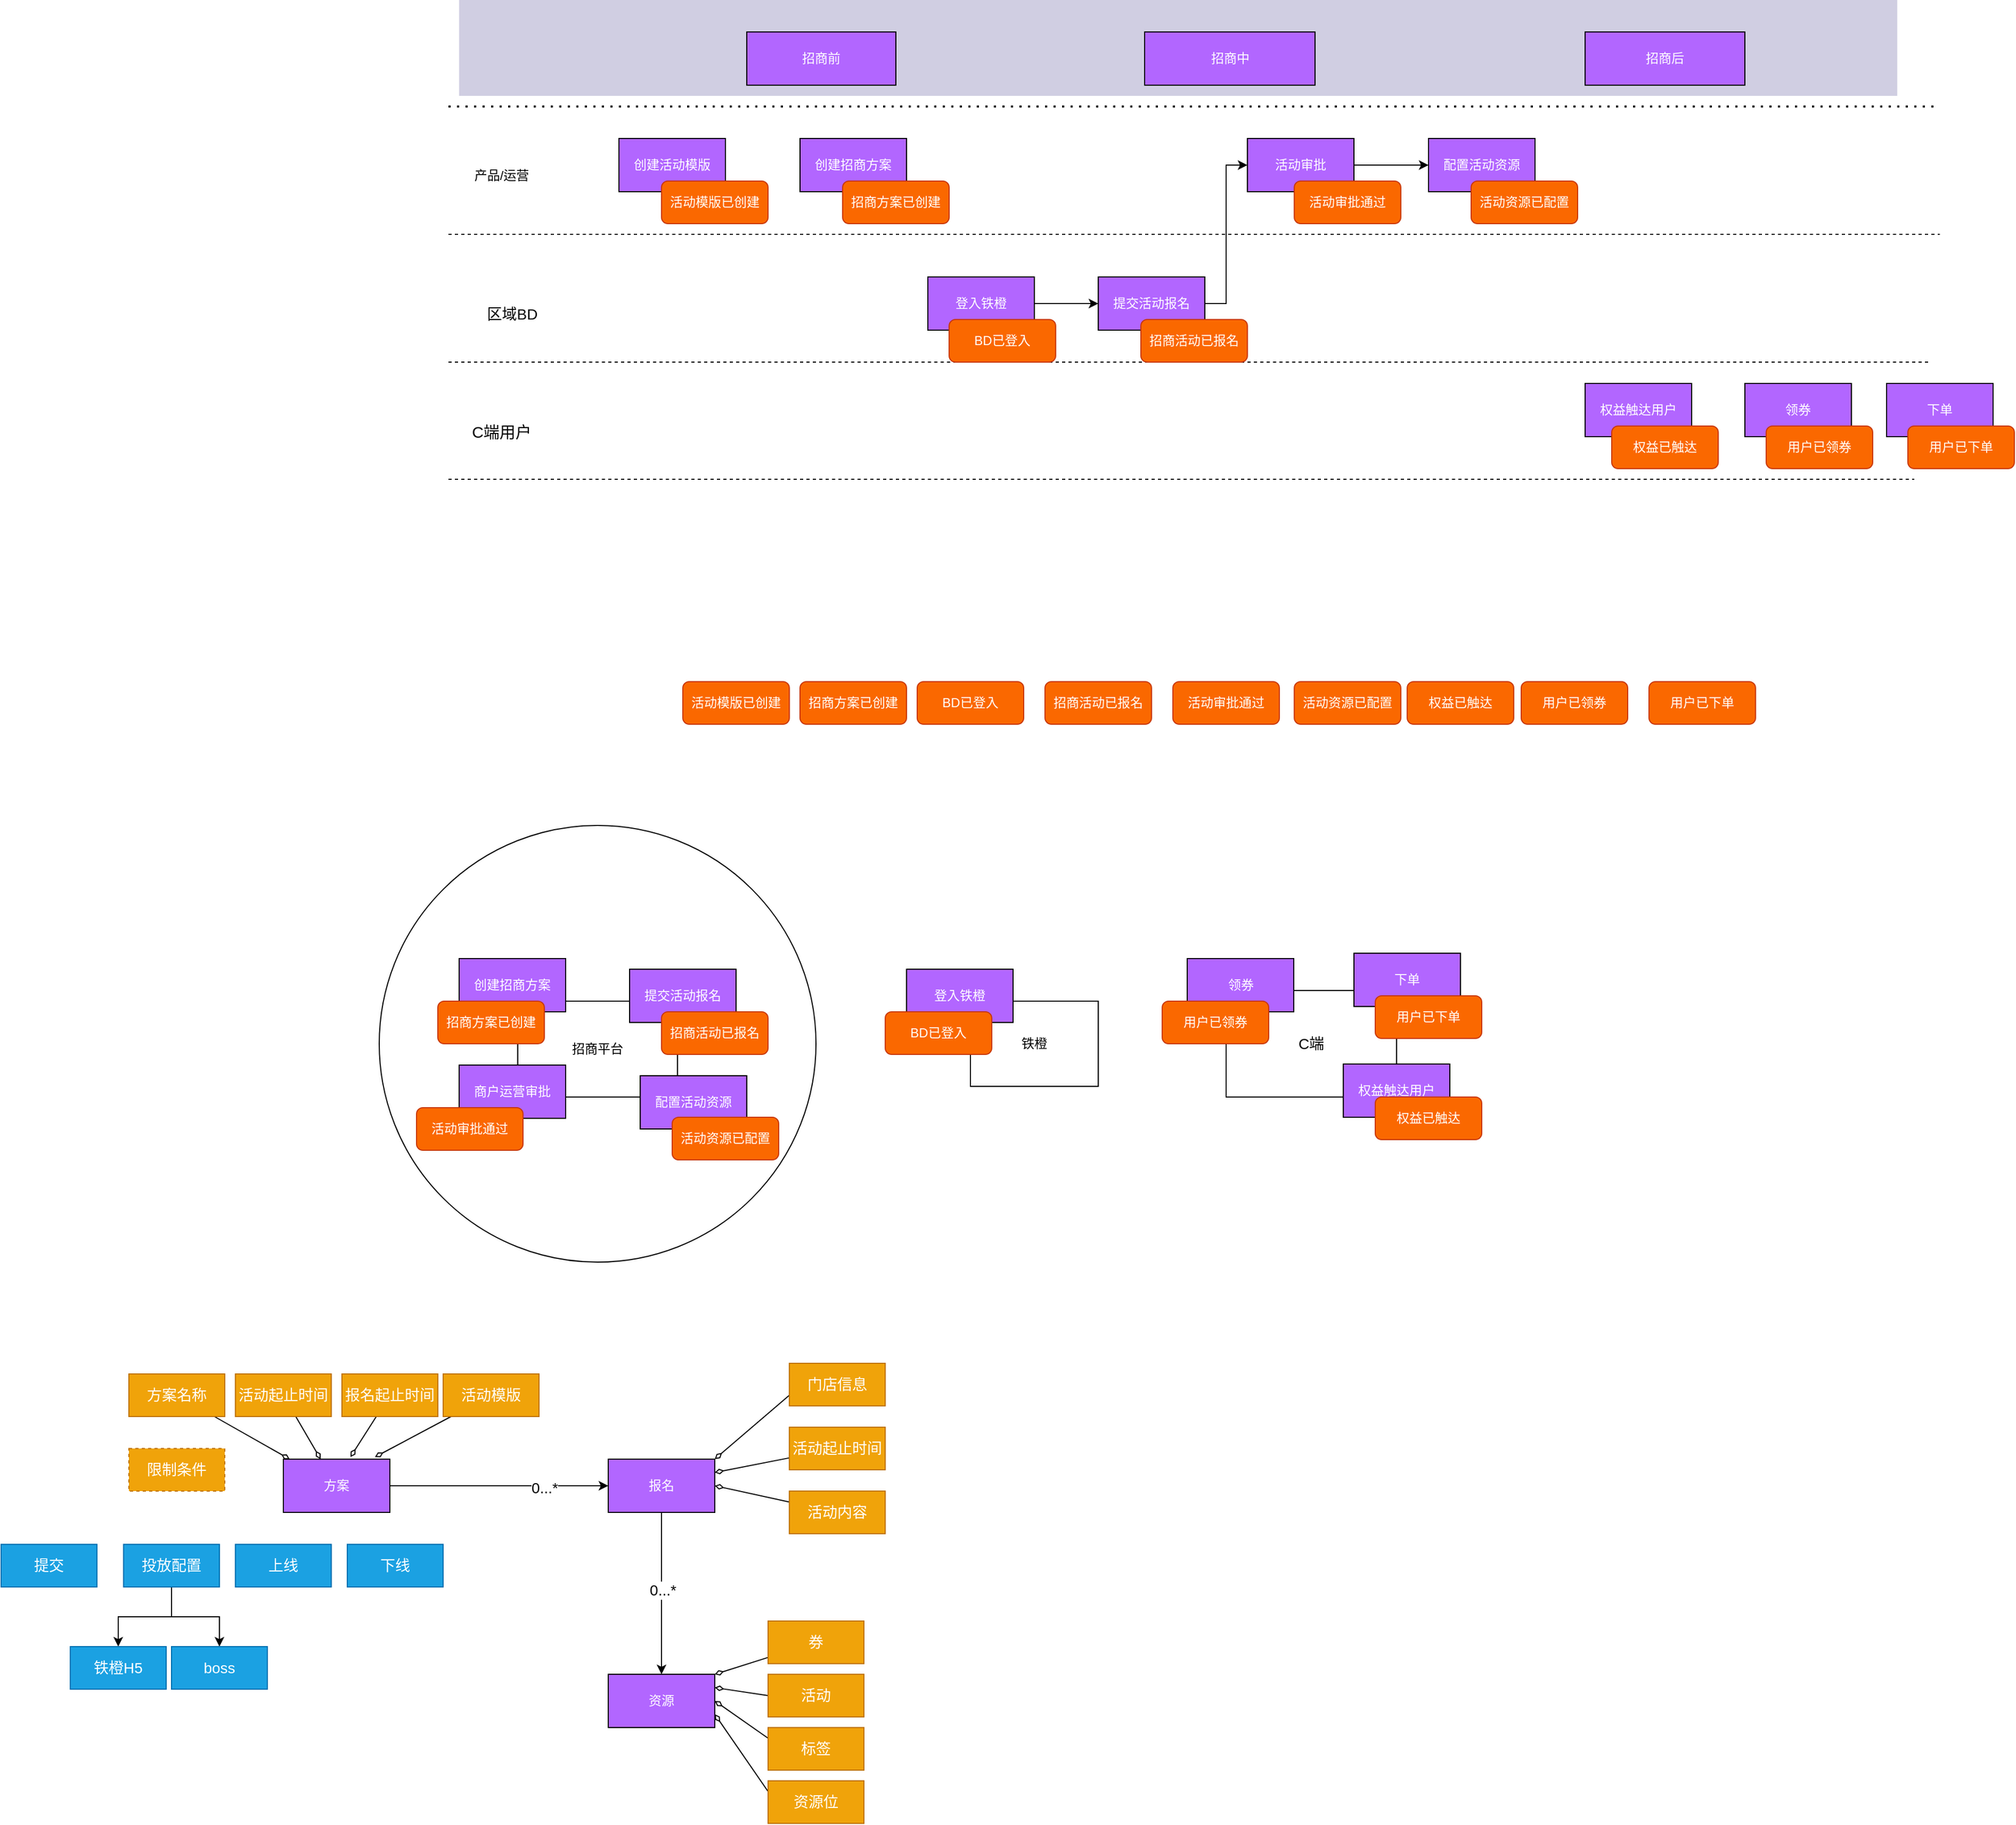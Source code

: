 <mxfile version="16.2.4" type="github">
  <diagram id="dmc_jjyUeDHT-t8ddCzY" name="第 1 页">
    <mxGraphModel dx="2359" dy="830" grid="1" gridSize="10" guides="1" tooltips="1" connect="1" arrows="1" fold="1" page="1" pageScale="1" pageWidth="827" pageHeight="1169" math="0" shadow="0">
      <root>
        <mxCell id="0" />
        <mxCell id="1" parent="0" />
        <mxCell id="A0VqJZo3lDfQpK3hPcdt-77" value="" style="rounded=0;whiteSpace=wrap;html=1;fontSize=14;fillColor=#d0cee2;strokeColor=none;" vertex="1" parent="1">
          <mxGeometry x="-230" y="260" width="1350" height="90" as="geometry" />
        </mxCell>
        <mxCell id="A0VqJZo3lDfQpK3hPcdt-68" value="" style="ellipse;whiteSpace=wrap;html=1;aspect=fixed;fontSize=14;fontColor=#000000;fillColor=#FFFFFF;" vertex="1" parent="1">
          <mxGeometry x="-305" y="1035" width="410" height="410" as="geometry" />
        </mxCell>
        <mxCell id="A0VqJZo3lDfQpK3hPcdt-1" value="&lt;font color=&quot;#ffffff&quot;&gt;创建招商方案&lt;/font&gt;" style="rounded=0;whiteSpace=wrap;html=1;fillColor=#B266FF;" vertex="1" parent="1">
          <mxGeometry x="90" y="390" width="100" height="50" as="geometry" />
        </mxCell>
        <mxCell id="A0VqJZo3lDfQpK3hPcdt-3" value="" style="endArrow=none;dashed=1;html=1;dashPattern=1 3;strokeWidth=2;rounded=0;fontColor=#FFFFFF;" edge="1" parent="1">
          <mxGeometry width="50" height="50" relative="1" as="geometry">
            <mxPoint x="-240" y="360" as="sourcePoint" />
            <mxPoint x="1160" y="360" as="targetPoint" />
          </mxGeometry>
        </mxCell>
        <mxCell id="A0VqJZo3lDfQpK3hPcdt-10" value="" style="edgeStyle=orthogonalEdgeStyle;rounded=0;orthogonalLoop=1;jettySize=auto;html=1;fontColor=#FFFFFF;" edge="1" parent="1" source="A0VqJZo3lDfQpK3hPcdt-5" target="A0VqJZo3lDfQpK3hPcdt-9">
          <mxGeometry relative="1" as="geometry" />
        </mxCell>
        <mxCell id="A0VqJZo3lDfQpK3hPcdt-5" value="&lt;font color=&quot;#ffffff&quot;&gt;登入铁橙&lt;/font&gt;" style="rounded=0;whiteSpace=wrap;html=1;fillColor=#B266FF;" vertex="1" parent="1">
          <mxGeometry x="210" y="520" width="100" height="50" as="geometry" />
        </mxCell>
        <mxCell id="A0VqJZo3lDfQpK3hPcdt-51" style="edgeStyle=orthogonalEdgeStyle;rounded=0;orthogonalLoop=1;jettySize=auto;html=1;entryX=0;entryY=0.5;entryDx=0;entryDy=0;fontColor=#000000;" edge="1" parent="1" source="A0VqJZo3lDfQpK3hPcdt-9" target="A0VqJZo3lDfQpK3hPcdt-13">
          <mxGeometry relative="1" as="geometry" />
        </mxCell>
        <mxCell id="A0VqJZo3lDfQpK3hPcdt-9" value="&lt;font color=&quot;#ffffff&quot;&gt;提交活动报名&lt;/font&gt;" style="rounded=0;whiteSpace=wrap;html=1;fillColor=#B266FF;" vertex="1" parent="1">
          <mxGeometry x="370" y="520" width="100" height="50" as="geometry" />
        </mxCell>
        <mxCell id="A0VqJZo3lDfQpK3hPcdt-11" value="" style="endArrow=none;dashed=1;html=1;rounded=0;fontColor=#FFFFFF;" edge="1" parent="1">
          <mxGeometry width="50" height="50" relative="1" as="geometry">
            <mxPoint x="-240" y="480" as="sourcePoint" />
            <mxPoint x="1160" y="480" as="targetPoint" />
          </mxGeometry>
        </mxCell>
        <mxCell id="A0VqJZo3lDfQpK3hPcdt-12" value="" style="endArrow=none;dashed=1;html=1;rounded=0;fontColor=#FFFFFF;" edge="1" parent="1">
          <mxGeometry width="50" height="50" relative="1" as="geometry">
            <mxPoint x="-240" y="600" as="sourcePoint" />
            <mxPoint x="1150" y="600" as="targetPoint" />
          </mxGeometry>
        </mxCell>
        <mxCell id="A0VqJZo3lDfQpK3hPcdt-52" style="edgeStyle=orthogonalEdgeStyle;rounded=0;orthogonalLoop=1;jettySize=auto;html=1;fontColor=#000000;" edge="1" parent="1" source="A0VqJZo3lDfQpK3hPcdt-13" target="A0VqJZo3lDfQpK3hPcdt-49">
          <mxGeometry relative="1" as="geometry" />
        </mxCell>
        <mxCell id="A0VqJZo3lDfQpK3hPcdt-13" value="&lt;font color=&quot;#ffffff&quot;&gt;活动审批&lt;/font&gt;" style="rounded=0;whiteSpace=wrap;html=1;fillColor=#B266FF;" vertex="1" parent="1">
          <mxGeometry x="510" y="390" width="100" height="50" as="geometry" />
        </mxCell>
        <mxCell id="A0VqJZo3lDfQpK3hPcdt-16" value="&lt;font style=&quot;font-size: 14px&quot;&gt;区域BD&lt;/font&gt;" style="text;html=1;strokeColor=none;fillColor=none;align=center;verticalAlign=middle;whiteSpace=wrap;rounded=0;fontColor=#000000;" vertex="1" parent="1">
          <mxGeometry x="-210" y="540" width="60" height="30" as="geometry" />
        </mxCell>
        <mxCell id="A0VqJZo3lDfQpK3hPcdt-17" value="产品/运营" style="text;html=1;strokeColor=none;fillColor=none;align=center;verticalAlign=middle;whiteSpace=wrap;rounded=0;fontColor=#000000;" vertex="1" parent="1">
          <mxGeometry x="-220" y="410" width="60" height="30" as="geometry" />
        </mxCell>
        <mxCell id="A0VqJZo3lDfQpK3hPcdt-18" value="" style="endArrow=none;dashed=1;html=1;rounded=0;fontColor=#FFFFFF;" edge="1" parent="1">
          <mxGeometry width="50" height="50" relative="1" as="geometry">
            <mxPoint x="-240" y="710" as="sourcePoint" />
            <mxPoint x="1136" y="710" as="targetPoint" />
          </mxGeometry>
        </mxCell>
        <mxCell id="A0VqJZo3lDfQpK3hPcdt-20" value="&lt;font color=&quot;#ffffff&quot;&gt;领券&lt;/font&gt;" style="rounded=0;whiteSpace=wrap;html=1;fillColor=#B266FF;" vertex="1" parent="1">
          <mxGeometry x="977" y="620" width="100" height="50" as="geometry" />
        </mxCell>
        <mxCell id="A0VqJZo3lDfQpK3hPcdt-22" value="&lt;font color=&quot;#000000&quot; style=&quot;font-size: 15px&quot;&gt;C端用户&lt;/font&gt;" style="text;html=1;strokeColor=none;fillColor=none;align=center;verticalAlign=middle;whiteSpace=wrap;rounded=0;fontColor=#FFFFFF;" vertex="1" parent="1">
          <mxGeometry x="-220" y="650" width="60" height="30" as="geometry" />
        </mxCell>
        <mxCell id="A0VqJZo3lDfQpK3hPcdt-23" value="&lt;font color=&quot;#ffffff&quot;&gt;下单&lt;/font&gt;" style="rounded=0;whiteSpace=wrap;html=1;fillColor=#B266FF;" vertex="1" parent="1">
          <mxGeometry x="1110" y="620" width="100" height="50" as="geometry" />
        </mxCell>
        <mxCell id="A0VqJZo3lDfQpK3hPcdt-25" value="&lt;font color=&quot;#ffffff&quot;&gt;招商方案已创建&lt;/font&gt;" style="rounded=1;whiteSpace=wrap;html=1;fillColor=#fa6800;strokeColor=#C73500;fontColor=#000000;" vertex="1" parent="1">
          <mxGeometry x="130" y="430" width="100" height="40" as="geometry" />
        </mxCell>
        <mxCell id="A0VqJZo3lDfQpK3hPcdt-26" value="&lt;font color=&quot;#ffffff&quot;&gt;BD已登入&lt;/font&gt;" style="rounded=1;whiteSpace=wrap;html=1;fillColor=#fa6800;strokeColor=#C73500;fontColor=#000000;" vertex="1" parent="1">
          <mxGeometry x="230" y="560" width="100" height="40" as="geometry" />
        </mxCell>
        <mxCell id="A0VqJZo3lDfQpK3hPcdt-27" value="&lt;font color=&quot;#ffffff&quot;&gt;招商活动已报名&lt;/font&gt;" style="rounded=1;whiteSpace=wrap;html=1;fillColor=#fa6800;strokeColor=#C73500;fontColor=#000000;" vertex="1" parent="1">
          <mxGeometry x="410" y="560" width="100" height="40" as="geometry" />
        </mxCell>
        <mxCell id="A0VqJZo3lDfQpK3hPcdt-28" value="&lt;font color=&quot;#ffffff&quot;&gt;活动审批通过&lt;/font&gt;" style="rounded=1;whiteSpace=wrap;html=1;fillColor=#fa6800;strokeColor=#C73500;fontColor=#000000;" vertex="1" parent="1">
          <mxGeometry x="554" y="430" width="100" height="40" as="geometry" />
        </mxCell>
        <mxCell id="A0VqJZo3lDfQpK3hPcdt-29" value="&lt;font color=&quot;#ffffff&quot;&gt;用户已领券&lt;/font&gt;" style="rounded=1;whiteSpace=wrap;html=1;fillColor=#fa6800;strokeColor=#C73500;fontColor=#000000;" vertex="1" parent="1">
          <mxGeometry x="997" y="660" width="100" height="40" as="geometry" />
        </mxCell>
        <mxCell id="A0VqJZo3lDfQpK3hPcdt-30" value="&lt;font color=&quot;#ffffff&quot;&gt;用户已下单&lt;/font&gt;" style="rounded=1;whiteSpace=wrap;html=1;fillColor=#fa6800;strokeColor=#C73500;fontColor=#000000;" vertex="1" parent="1">
          <mxGeometry x="1130" y="660" width="100" height="40" as="geometry" />
        </mxCell>
        <mxCell id="A0VqJZo3lDfQpK3hPcdt-32" value="&lt;font color=&quot;#ffffff&quot;&gt;招商前&lt;/font&gt;" style="rounded=0;whiteSpace=wrap;html=1;fillColor=#B266FF;" vertex="1" parent="1">
          <mxGeometry x="40" y="290" width="140" height="50" as="geometry" />
        </mxCell>
        <mxCell id="A0VqJZo3lDfQpK3hPcdt-33" value="&lt;font color=&quot;#ffffff&quot;&gt;招商中&lt;/font&gt;" style="rounded=0;whiteSpace=wrap;html=1;fillColor=#B266FF;" vertex="1" parent="1">
          <mxGeometry x="413.5" y="290" width="160" height="50" as="geometry" />
        </mxCell>
        <mxCell id="A0VqJZo3lDfQpK3hPcdt-34" value="&lt;font color=&quot;#ffffff&quot;&gt;招商后&lt;/font&gt;" style="rounded=0;whiteSpace=wrap;html=1;fillColor=#B266FF;" vertex="1" parent="1">
          <mxGeometry x="827" y="290" width="150" height="50" as="geometry" />
        </mxCell>
        <mxCell id="A0VqJZo3lDfQpK3hPcdt-36" value="&lt;font color=&quot;#ffffff&quot;&gt;招商方案已创建&lt;/font&gt;" style="rounded=1;whiteSpace=wrap;html=1;fillColor=#fa6800;strokeColor=#C73500;fontColor=#000000;" vertex="1" parent="1">
          <mxGeometry x="90" y="900" width="100" height="40" as="geometry" />
        </mxCell>
        <mxCell id="A0VqJZo3lDfQpK3hPcdt-37" value="&lt;font color=&quot;#ffffff&quot;&gt;BD已登入&lt;/font&gt;" style="rounded=1;whiteSpace=wrap;html=1;fillColor=#fa6800;strokeColor=#C73500;fontColor=#000000;" vertex="1" parent="1">
          <mxGeometry x="200" y="900" width="100" height="40" as="geometry" />
        </mxCell>
        <mxCell id="A0VqJZo3lDfQpK3hPcdt-38" value="&lt;font color=&quot;#ffffff&quot;&gt;招商活动已报名&lt;/font&gt;" style="rounded=1;whiteSpace=wrap;html=1;fillColor=#fa6800;strokeColor=#C73500;fontColor=#000000;" vertex="1" parent="1">
          <mxGeometry x="320" y="900" width="100" height="40" as="geometry" />
        </mxCell>
        <mxCell id="A0VqJZo3lDfQpK3hPcdt-39" value="&lt;font color=&quot;#ffffff&quot;&gt;活动审批通过&lt;/font&gt;" style="rounded=1;whiteSpace=wrap;html=1;fillColor=#fa6800;strokeColor=#C73500;fontColor=#000000;" vertex="1" parent="1">
          <mxGeometry x="440" y="900" width="100" height="40" as="geometry" />
        </mxCell>
        <mxCell id="A0VqJZo3lDfQpK3hPcdt-40" value="&lt;font color=&quot;#ffffff&quot;&gt;用户已领券&lt;/font&gt;" style="rounded=1;whiteSpace=wrap;html=1;fillColor=#fa6800;strokeColor=#C73500;fontColor=#000000;" vertex="1" parent="1">
          <mxGeometry x="767" y="900" width="100" height="40" as="geometry" />
        </mxCell>
        <mxCell id="A0VqJZo3lDfQpK3hPcdt-41" value="&lt;font color=&quot;#ffffff&quot;&gt;用户已下单&lt;/font&gt;" style="rounded=1;whiteSpace=wrap;html=1;fillColor=#fa6800;strokeColor=#C73500;fontColor=#000000;" vertex="1" parent="1">
          <mxGeometry x="887" y="900" width="100" height="40" as="geometry" />
        </mxCell>
        <mxCell id="A0VqJZo3lDfQpK3hPcdt-42" value="&lt;font color=&quot;#000000&quot;&gt;招商平台&lt;/font&gt;" style="rounded=0;whiteSpace=wrap;html=1;fontColor=#FFFFFF;fillColor=#FFFFFF;" vertex="1" parent="1">
          <mxGeometry x="-175" y="1200" width="150" height="90" as="geometry" />
        </mxCell>
        <mxCell id="A0VqJZo3lDfQpK3hPcdt-43" value="&lt;font color=&quot;#ffffff&quot;&gt;创建招商方案&lt;/font&gt;" style="rounded=0;whiteSpace=wrap;html=1;fillColor=#B266FF;" vertex="1" parent="1">
          <mxGeometry x="-230" y="1160" width="100" height="50" as="geometry" />
        </mxCell>
        <mxCell id="A0VqJZo3lDfQpK3hPcdt-44" value="&lt;font color=&quot;#ffffff&quot;&gt;招商方案已创建&lt;/font&gt;" style="rounded=1;whiteSpace=wrap;html=1;fillColor=#fa6800;strokeColor=#C73500;fontColor=#000000;" vertex="1" parent="1">
          <mxGeometry x="-250" y="1200" width="100" height="40" as="geometry" />
        </mxCell>
        <mxCell id="A0VqJZo3lDfQpK3hPcdt-45" value="&lt;font color=&quot;#ffffff&quot;&gt;提交活动报名&lt;/font&gt;" style="rounded=0;whiteSpace=wrap;html=1;fillColor=#B266FF;" vertex="1" parent="1">
          <mxGeometry x="-70" y="1170" width="100" height="50" as="geometry" />
        </mxCell>
        <mxCell id="A0VqJZo3lDfQpK3hPcdt-46" value="&lt;font color=&quot;#ffffff&quot;&gt;招商活动已报名&lt;/font&gt;" style="rounded=1;whiteSpace=wrap;html=1;fillColor=#fa6800;strokeColor=#C73500;fontColor=#000000;" vertex="1" parent="1">
          <mxGeometry x="-40" y="1210" width="100" height="40" as="geometry" />
        </mxCell>
        <mxCell id="A0VqJZo3lDfQpK3hPcdt-47" value="&lt;font color=&quot;#ffffff&quot;&gt;商户运营审批&lt;/font&gt;" style="rounded=0;whiteSpace=wrap;html=1;fillColor=#B266FF;" vertex="1" parent="1">
          <mxGeometry x="-230" y="1260" width="100" height="50" as="geometry" />
        </mxCell>
        <mxCell id="A0VqJZo3lDfQpK3hPcdt-48" value="&lt;font color=&quot;#ffffff&quot;&gt;活动审批通过&lt;/font&gt;" style="rounded=1;whiteSpace=wrap;html=1;fillColor=#fa6800;strokeColor=#C73500;fontColor=#000000;" vertex="1" parent="1">
          <mxGeometry x="-270" y="1300" width="100" height="40" as="geometry" />
        </mxCell>
        <mxCell id="A0VqJZo3lDfQpK3hPcdt-49" value="&lt;font color=&quot;#ffffff&quot;&gt;配置活动资源&lt;/font&gt;" style="rounded=0;whiteSpace=wrap;html=1;fillColor=#B266FF;" vertex="1" parent="1">
          <mxGeometry x="680" y="390" width="100" height="50" as="geometry" />
        </mxCell>
        <mxCell id="A0VqJZo3lDfQpK3hPcdt-50" value="&lt;font color=&quot;#ffffff&quot;&gt;活动资源已配置&lt;/font&gt;" style="rounded=1;whiteSpace=wrap;html=1;fillColor=#fa6800;strokeColor=#C73500;fontColor=#000000;" vertex="1" parent="1">
          <mxGeometry x="720" y="430" width="100" height="40" as="geometry" />
        </mxCell>
        <mxCell id="A0VqJZo3lDfQpK3hPcdt-54" value="&lt;font color=&quot;#ffffff&quot;&gt;活动资源已配置&lt;/font&gt;" style="rounded=1;whiteSpace=wrap;html=1;fillColor=#fa6800;strokeColor=#C73500;fontColor=#000000;" vertex="1" parent="1">
          <mxGeometry x="554" y="900" width="100" height="40" as="geometry" />
        </mxCell>
        <mxCell id="A0VqJZo3lDfQpK3hPcdt-55" value="&lt;font color=&quot;#ffffff&quot;&gt;配置活动资源&lt;/font&gt;" style="rounded=0;whiteSpace=wrap;html=1;fillColor=#B266FF;" vertex="1" parent="1">
          <mxGeometry x="-60" y="1270" width="100" height="50" as="geometry" />
        </mxCell>
        <mxCell id="A0VqJZo3lDfQpK3hPcdt-56" value="&lt;font color=&quot;#ffffff&quot;&gt;活动资源已配置&lt;/font&gt;" style="rounded=1;whiteSpace=wrap;html=1;fillColor=#fa6800;strokeColor=#C73500;fontColor=#000000;" vertex="1" parent="1">
          <mxGeometry x="-30" y="1309" width="100" height="40" as="geometry" />
        </mxCell>
        <mxCell id="A0VqJZo3lDfQpK3hPcdt-57" value="铁橙" style="rounded=0;whiteSpace=wrap;html=1;fontColor=#000000;fillColor=#FFFFFF;" vertex="1" parent="1">
          <mxGeometry x="250" y="1200" width="120" height="80" as="geometry" />
        </mxCell>
        <mxCell id="A0VqJZo3lDfQpK3hPcdt-58" value="&lt;font color=&quot;#ffffff&quot;&gt;登入铁橙&lt;/font&gt;" style="rounded=0;whiteSpace=wrap;html=1;fillColor=#B266FF;" vertex="1" parent="1">
          <mxGeometry x="190" y="1170" width="100" height="50" as="geometry" />
        </mxCell>
        <mxCell id="A0VqJZo3lDfQpK3hPcdt-59" value="&lt;font color=&quot;#ffffff&quot;&gt;BD已登入&lt;/font&gt;" style="rounded=1;whiteSpace=wrap;html=1;fillColor=#fa6800;strokeColor=#C73500;fontColor=#000000;" vertex="1" parent="1">
          <mxGeometry x="170" y="1210" width="100" height="40" as="geometry" />
        </mxCell>
        <mxCell id="A0VqJZo3lDfQpK3hPcdt-60" value="C端" style="rounded=0;whiteSpace=wrap;html=1;fontSize=14;fontColor=#000000;fillColor=#FFFFFF;" vertex="1" parent="1">
          <mxGeometry x="490" y="1190" width="160" height="100" as="geometry" />
        </mxCell>
        <mxCell id="A0VqJZo3lDfQpK3hPcdt-61" value="&lt;font color=&quot;#ffffff&quot;&gt;领券&lt;/font&gt;" style="rounded=0;whiteSpace=wrap;html=1;fillColor=#B266FF;" vertex="1" parent="1">
          <mxGeometry x="453.5" y="1160" width="100" height="50" as="geometry" />
        </mxCell>
        <mxCell id="A0VqJZo3lDfQpK3hPcdt-62" value="&lt;font color=&quot;#ffffff&quot;&gt;用户已领券&lt;/font&gt;" style="rounded=1;whiteSpace=wrap;html=1;fillColor=#fa6800;strokeColor=#C73500;fontColor=#000000;" vertex="1" parent="1">
          <mxGeometry x="430" y="1200" width="100" height="40" as="geometry" />
        </mxCell>
        <mxCell id="A0VqJZo3lDfQpK3hPcdt-66" value="&lt;font color=&quot;#ffffff&quot;&gt;下单&lt;/font&gt;" style="rounded=0;whiteSpace=wrap;html=1;fillColor=#B266FF;" vertex="1" parent="1">
          <mxGeometry x="610" y="1155" width="100" height="50" as="geometry" />
        </mxCell>
        <mxCell id="A0VqJZo3lDfQpK3hPcdt-67" value="&lt;font color=&quot;#ffffff&quot;&gt;用户已下单&lt;/font&gt;" style="rounded=1;whiteSpace=wrap;html=1;fillColor=#fa6800;strokeColor=#C73500;fontColor=#000000;" vertex="1" parent="1">
          <mxGeometry x="630" y="1195" width="100" height="40" as="geometry" />
        </mxCell>
        <mxCell id="A0VqJZo3lDfQpK3hPcdt-72" value="&lt;font color=&quot;#ffffff&quot;&gt;创建活动模版&lt;/font&gt;" style="rounded=0;whiteSpace=wrap;html=1;fillColor=#B266FF;" vertex="1" parent="1">
          <mxGeometry x="-80" y="390" width="100" height="50" as="geometry" />
        </mxCell>
        <mxCell id="A0VqJZo3lDfQpK3hPcdt-73" value="&lt;font color=&quot;#ffffff&quot;&gt;活动模版已创建&lt;/font&gt;" style="rounded=1;whiteSpace=wrap;html=1;fillColor=#fa6800;strokeColor=#C73500;fontColor=#000000;" vertex="1" parent="1">
          <mxGeometry x="-40" y="430" width="100" height="40" as="geometry" />
        </mxCell>
        <mxCell id="A0VqJZo3lDfQpK3hPcdt-74" value="&lt;font color=&quot;#ffffff&quot;&gt;活动模版已创建&lt;/font&gt;" style="rounded=1;whiteSpace=wrap;html=1;fillColor=#fa6800;strokeColor=#C73500;fontColor=#000000;" vertex="1" parent="1">
          <mxGeometry x="-20" y="900" width="100" height="40" as="geometry" />
        </mxCell>
        <mxCell id="A0VqJZo3lDfQpK3hPcdt-114" style="edgeStyle=none;rounded=0;orthogonalLoop=1;jettySize=auto;html=1;fontSize=14;fontColor=#FFFFFF;endArrow=classic;endFill=1;" edge="1" parent="1" source="A0VqJZo3lDfQpK3hPcdt-79" target="A0VqJZo3lDfQpK3hPcdt-94">
          <mxGeometry relative="1" as="geometry" />
        </mxCell>
        <mxCell id="A0VqJZo3lDfQpK3hPcdt-116" value="&lt;font color=&quot;#000000&quot;&gt;0...*&lt;/font&gt;" style="edgeLabel;html=1;align=center;verticalAlign=middle;resizable=0;points=[];fontSize=14;fontColor=#FFFFFF;" vertex="1" connectable="0" parent="A0VqJZo3lDfQpK3hPcdt-114">
          <mxGeometry x="0.415" y="-2" relative="1" as="geometry">
            <mxPoint as="offset" />
          </mxGeometry>
        </mxCell>
        <mxCell id="A0VqJZo3lDfQpK3hPcdt-79" value="&lt;font color=&quot;#ffffff&quot;&gt;方案&lt;/font&gt;" style="rounded=0;whiteSpace=wrap;html=1;fillColor=#B266FF;" vertex="1" parent="1">
          <mxGeometry x="-395" y="1630" width="100" height="50" as="geometry" />
        </mxCell>
        <mxCell id="A0VqJZo3lDfQpK3hPcdt-102" style="rounded=0;orthogonalLoop=1;jettySize=auto;html=1;fontSize=14;fontColor=#FFFFFF;endArrow=diamondThin;endFill=0;" edge="1" parent="1" source="A0VqJZo3lDfQpK3hPcdt-80" target="A0VqJZo3lDfQpK3hPcdt-79">
          <mxGeometry relative="1" as="geometry" />
        </mxCell>
        <mxCell id="A0VqJZo3lDfQpK3hPcdt-80" value="&lt;font color=&quot;#ffffff&quot;&gt;方案名称&lt;/font&gt;" style="rounded=0;whiteSpace=wrap;html=1;fontSize=14;fillColor=#f0a30a;strokeColor=#BD7000;fontColor=#000000;" vertex="1" parent="1">
          <mxGeometry x="-540" y="1550" width="90" height="40" as="geometry" />
        </mxCell>
        <mxCell id="A0VqJZo3lDfQpK3hPcdt-105" style="edgeStyle=none;rounded=0;orthogonalLoop=1;jettySize=auto;html=1;entryX=0.86;entryY=-0.04;entryDx=0;entryDy=0;fontSize=14;fontColor=#FFFFFF;endArrow=diamondThin;endFill=0;entryPerimeter=0;" edge="1" parent="1" source="A0VqJZo3lDfQpK3hPcdt-81" target="A0VqJZo3lDfQpK3hPcdt-79">
          <mxGeometry relative="1" as="geometry" />
        </mxCell>
        <mxCell id="A0VqJZo3lDfQpK3hPcdt-81" value="&lt;font color=&quot;#ffffff&quot;&gt;活动模版&lt;/font&gt;" style="rounded=0;whiteSpace=wrap;html=1;fontSize=14;fillColor=#f0a30a;strokeColor=#BD7000;fontColor=#000000;" vertex="1" parent="1">
          <mxGeometry x="-245" y="1550" width="90" height="40" as="geometry" />
        </mxCell>
        <mxCell id="A0VqJZo3lDfQpK3hPcdt-103" style="edgeStyle=none;rounded=0;orthogonalLoop=1;jettySize=auto;html=1;fontSize=14;fontColor=#FFFFFF;endArrow=diamondThin;endFill=0;entryX=0.35;entryY=0;entryDx=0;entryDy=0;entryPerimeter=0;" edge="1" parent="1" source="A0VqJZo3lDfQpK3hPcdt-82" target="A0VqJZo3lDfQpK3hPcdt-79">
          <mxGeometry relative="1" as="geometry">
            <mxPoint x="-270" y="1630" as="targetPoint" />
          </mxGeometry>
        </mxCell>
        <mxCell id="A0VqJZo3lDfQpK3hPcdt-82" value="&lt;font color=&quot;#ffffff&quot;&gt;活动起止时间&lt;/font&gt;" style="rounded=0;whiteSpace=wrap;html=1;fontSize=14;fillColor=#f0a30a;strokeColor=#BD7000;fontColor=#000000;" vertex="1" parent="1">
          <mxGeometry x="-440" y="1550" width="90" height="40" as="geometry" />
        </mxCell>
        <mxCell id="A0VqJZo3lDfQpK3hPcdt-104" style="edgeStyle=none;rounded=0;orthogonalLoop=1;jettySize=auto;html=1;entryX=0.63;entryY=-0.04;entryDx=0;entryDy=0;fontSize=14;fontColor=#FFFFFF;endArrow=diamondThin;endFill=0;entryPerimeter=0;" edge="1" parent="1" source="A0VqJZo3lDfQpK3hPcdt-83" target="A0VqJZo3lDfQpK3hPcdt-79">
          <mxGeometry relative="1" as="geometry" />
        </mxCell>
        <mxCell id="A0VqJZo3lDfQpK3hPcdt-83" value="&lt;font color=&quot;#ffffff&quot;&gt;报名起止时间&lt;/font&gt;" style="rounded=0;whiteSpace=wrap;html=1;fontSize=14;fillColor=#f0a30a;strokeColor=#BD7000;fontColor=#000000;" vertex="1" parent="1">
          <mxGeometry x="-340" y="1550" width="90" height="40" as="geometry" />
        </mxCell>
        <mxCell id="A0VqJZo3lDfQpK3hPcdt-85" value="提交" style="rounded=0;whiteSpace=wrap;html=1;fontSize=14;fillColor=#1ba1e2;strokeColor=#006EAF;fontColor=#ffffff;" vertex="1" parent="1">
          <mxGeometry x="-660" y="1710" width="90" height="40" as="geometry" />
        </mxCell>
        <mxCell id="A0VqJZo3lDfQpK3hPcdt-90" value="" style="edgeStyle=orthogonalEdgeStyle;rounded=0;orthogonalLoop=1;jettySize=auto;html=1;fontSize=14;fontColor=#FFFFFF;" edge="1" parent="1" source="A0VqJZo3lDfQpK3hPcdt-86" target="A0VqJZo3lDfQpK3hPcdt-89">
          <mxGeometry relative="1" as="geometry" />
        </mxCell>
        <mxCell id="A0VqJZo3lDfQpK3hPcdt-92" value="" style="edgeStyle=orthogonalEdgeStyle;rounded=0;orthogonalLoop=1;jettySize=auto;html=1;fontSize=14;fontColor=#FFFFFF;" edge="1" parent="1" source="A0VqJZo3lDfQpK3hPcdt-86" target="A0VqJZo3lDfQpK3hPcdt-91">
          <mxGeometry relative="1" as="geometry" />
        </mxCell>
        <mxCell id="A0VqJZo3lDfQpK3hPcdt-86" value="投放配置" style="rounded=0;whiteSpace=wrap;html=1;fontSize=14;fillColor=#1ba1e2;strokeColor=#006EAF;fontColor=#ffffff;" vertex="1" parent="1">
          <mxGeometry x="-545" y="1710" width="90" height="40" as="geometry" />
        </mxCell>
        <mxCell id="A0VqJZo3lDfQpK3hPcdt-87" value="上线" style="rounded=0;whiteSpace=wrap;html=1;fontSize=14;fillColor=#1ba1e2;strokeColor=#006EAF;fontColor=#ffffff;" vertex="1" parent="1">
          <mxGeometry x="-440" y="1710" width="90" height="40" as="geometry" />
        </mxCell>
        <mxCell id="A0VqJZo3lDfQpK3hPcdt-88" value="下线" style="rounded=0;whiteSpace=wrap;html=1;fontSize=14;fillColor=#1ba1e2;strokeColor=#006EAF;fontColor=#ffffff;" vertex="1" parent="1">
          <mxGeometry x="-335" y="1710" width="90" height="40" as="geometry" />
        </mxCell>
        <mxCell id="A0VqJZo3lDfQpK3hPcdt-89" value="铁橙H5" style="rounded=0;whiteSpace=wrap;html=1;fontSize=14;fillColor=#1ba1e2;strokeColor=#006EAF;fontColor=#ffffff;" vertex="1" parent="1">
          <mxGeometry x="-595" y="1806" width="90" height="40" as="geometry" />
        </mxCell>
        <mxCell id="A0VqJZo3lDfQpK3hPcdt-91" value="boss" style="rounded=0;whiteSpace=wrap;html=1;fontSize=14;fillColor=#1ba1e2;strokeColor=#006EAF;fontColor=#ffffff;" vertex="1" parent="1">
          <mxGeometry x="-500" y="1806" width="90" height="40" as="geometry" />
        </mxCell>
        <mxCell id="A0VqJZo3lDfQpK3hPcdt-118" style="edgeStyle=none;rounded=0;orthogonalLoop=1;jettySize=auto;html=1;fontSize=14;fontColor=#000000;endArrow=classic;endFill=1;" edge="1" parent="1" source="A0VqJZo3lDfQpK3hPcdt-94" target="A0VqJZo3lDfQpK3hPcdt-111">
          <mxGeometry relative="1" as="geometry" />
        </mxCell>
        <mxCell id="A0VqJZo3lDfQpK3hPcdt-119" value="0...*" style="edgeLabel;html=1;align=center;verticalAlign=middle;resizable=0;points=[];fontSize=14;fontColor=#000000;" vertex="1" connectable="0" parent="A0VqJZo3lDfQpK3hPcdt-118">
          <mxGeometry x="-0.04" y="1" relative="1" as="geometry">
            <mxPoint as="offset" />
          </mxGeometry>
        </mxCell>
        <mxCell id="A0VqJZo3lDfQpK3hPcdt-94" value="&lt;font color=&quot;#ffffff&quot;&gt;报名&lt;/font&gt;" style="rounded=0;whiteSpace=wrap;html=1;fillColor=#B266FF;" vertex="1" parent="1">
          <mxGeometry x="-90" y="1630" width="100" height="50" as="geometry" />
        </mxCell>
        <mxCell id="A0VqJZo3lDfQpK3hPcdt-106" style="edgeStyle=none;rounded=0;orthogonalLoop=1;jettySize=auto;html=1;entryX=1;entryY=0;entryDx=0;entryDy=0;fontSize=14;fontColor=#FFFFFF;endArrow=diamondThin;endFill=0;exitX=0;exitY=0.75;exitDx=0;exitDy=0;" edge="1" parent="1" source="A0VqJZo3lDfQpK3hPcdt-95" target="A0VqJZo3lDfQpK3hPcdt-94">
          <mxGeometry relative="1" as="geometry" />
        </mxCell>
        <mxCell id="A0VqJZo3lDfQpK3hPcdt-95" value="&lt;font color=&quot;#ffffff&quot;&gt;门店信息&lt;/font&gt;" style="rounded=0;whiteSpace=wrap;html=1;fontSize=14;fillColor=#f0a30a;strokeColor=#BD7000;fontColor=#000000;" vertex="1" parent="1">
          <mxGeometry x="80" y="1540" width="90" height="40" as="geometry" />
        </mxCell>
        <mxCell id="A0VqJZo3lDfQpK3hPcdt-107" style="edgeStyle=none;rounded=0;orthogonalLoop=1;jettySize=auto;html=1;entryX=1;entryY=0.25;entryDx=0;entryDy=0;fontSize=14;fontColor=#FFFFFF;endArrow=diamondThin;endFill=0;" edge="1" parent="1" source="A0VqJZo3lDfQpK3hPcdt-96" target="A0VqJZo3lDfQpK3hPcdt-94">
          <mxGeometry relative="1" as="geometry" />
        </mxCell>
        <mxCell id="A0VqJZo3lDfQpK3hPcdt-96" value="&lt;font color=&quot;#ffffff&quot;&gt;活动起止时间&lt;/font&gt;" style="rounded=0;whiteSpace=wrap;html=1;fontSize=14;fillColor=#f0a30a;strokeColor=#BD7000;fontColor=#000000;" vertex="1" parent="1">
          <mxGeometry x="80" y="1600" width="90" height="40" as="geometry" />
        </mxCell>
        <mxCell id="A0VqJZo3lDfQpK3hPcdt-108" style="edgeStyle=none;rounded=0;orthogonalLoop=1;jettySize=auto;html=1;entryX=1;entryY=0.5;entryDx=0;entryDy=0;fontSize=14;fontColor=#FFFFFF;endArrow=diamondThin;endFill=0;" edge="1" parent="1" source="A0VqJZo3lDfQpK3hPcdt-97" target="A0VqJZo3lDfQpK3hPcdt-94">
          <mxGeometry relative="1" as="geometry" />
        </mxCell>
        <mxCell id="A0VqJZo3lDfQpK3hPcdt-97" value="&lt;font color=&quot;#ffffff&quot;&gt;活动内容&lt;/font&gt;" style="rounded=0;whiteSpace=wrap;html=1;fontSize=14;fillColor=#f0a30a;strokeColor=#BD7000;fontColor=#000000;" vertex="1" parent="1">
          <mxGeometry x="80" y="1660" width="90" height="40" as="geometry" />
        </mxCell>
        <mxCell id="A0VqJZo3lDfQpK3hPcdt-99" value="&lt;font color=&quot;#ffffff&quot;&gt;限制条件&lt;/font&gt;" style="rounded=0;whiteSpace=wrap;html=1;fontSize=14;fillColor=#f0a30a;strokeColor=#BD7000;fontColor=#000000;dashed=1;" vertex="1" parent="1">
          <mxGeometry x="-540" y="1620" width="90" height="40" as="geometry" />
        </mxCell>
        <mxCell id="A0VqJZo3lDfQpK3hPcdt-111" value="&lt;font color=&quot;#ffffff&quot;&gt;资源&lt;/font&gt;" style="rounded=0;whiteSpace=wrap;html=1;fillColor=#B266FF;" vertex="1" parent="1">
          <mxGeometry x="-90" y="1832" width="100" height="50" as="geometry" />
        </mxCell>
        <mxCell id="A0VqJZo3lDfQpK3hPcdt-124" style="edgeStyle=none;rounded=0;orthogonalLoop=1;jettySize=auto;html=1;entryX=1;entryY=0;entryDx=0;entryDy=0;fontSize=14;fontColor=#000000;endArrow=diamondThin;endFill=0;" edge="1" parent="1" source="A0VqJZo3lDfQpK3hPcdt-120" target="A0VqJZo3lDfQpK3hPcdt-111">
          <mxGeometry relative="1" as="geometry" />
        </mxCell>
        <mxCell id="A0VqJZo3lDfQpK3hPcdt-120" value="&lt;font color=&quot;#ffffff&quot;&gt;券&lt;/font&gt;" style="rounded=0;whiteSpace=wrap;html=1;fontSize=14;fillColor=#f0a30a;strokeColor=#BD7000;fontColor=#000000;" vertex="1" parent="1">
          <mxGeometry x="60" y="1782" width="90" height="40" as="geometry" />
        </mxCell>
        <mxCell id="A0VqJZo3lDfQpK3hPcdt-125" style="edgeStyle=none;rounded=0;orthogonalLoop=1;jettySize=auto;html=1;exitX=0;exitY=0.5;exitDx=0;exitDy=0;entryX=1;entryY=0.25;entryDx=0;entryDy=0;fontSize=14;fontColor=#000000;endArrow=diamondThin;endFill=0;" edge="1" parent="1" source="A0VqJZo3lDfQpK3hPcdt-121" target="A0VqJZo3lDfQpK3hPcdt-111">
          <mxGeometry relative="1" as="geometry" />
        </mxCell>
        <mxCell id="A0VqJZo3lDfQpK3hPcdt-121" value="&lt;font color=&quot;#ffffff&quot;&gt;活动&lt;/font&gt;" style="rounded=0;whiteSpace=wrap;html=1;fontSize=14;fillColor=#f0a30a;strokeColor=#BD7000;fontColor=#000000;" vertex="1" parent="1">
          <mxGeometry x="60" y="1832" width="90" height="40" as="geometry" />
        </mxCell>
        <mxCell id="A0VqJZo3lDfQpK3hPcdt-126" style="edgeStyle=none;rounded=0;orthogonalLoop=1;jettySize=auto;html=1;entryX=1;entryY=0.5;entryDx=0;entryDy=0;fontSize=14;fontColor=#000000;endArrow=diamondThin;endFill=0;exitX=0;exitY=0.25;exitDx=0;exitDy=0;" edge="1" parent="1" source="A0VqJZo3lDfQpK3hPcdt-122" target="A0VqJZo3lDfQpK3hPcdt-111">
          <mxGeometry relative="1" as="geometry" />
        </mxCell>
        <mxCell id="A0VqJZo3lDfQpK3hPcdt-122" value="&lt;font color=&quot;#ffffff&quot;&gt;标签&lt;/font&gt;" style="rounded=0;whiteSpace=wrap;html=1;fontSize=14;fillColor=#f0a30a;strokeColor=#BD7000;fontColor=#000000;" vertex="1" parent="1">
          <mxGeometry x="60" y="1882" width="90" height="40" as="geometry" />
        </mxCell>
        <mxCell id="A0VqJZo3lDfQpK3hPcdt-127" style="edgeStyle=none;rounded=0;orthogonalLoop=1;jettySize=auto;html=1;entryX=1;entryY=0.75;entryDx=0;entryDy=0;fontSize=14;fontColor=#000000;endArrow=diamondThin;endFill=0;exitX=0;exitY=0.25;exitDx=0;exitDy=0;" edge="1" parent="1" source="A0VqJZo3lDfQpK3hPcdt-123" target="A0VqJZo3lDfQpK3hPcdt-111">
          <mxGeometry relative="1" as="geometry" />
        </mxCell>
        <mxCell id="A0VqJZo3lDfQpK3hPcdt-123" value="&lt;font color=&quot;#ffffff&quot;&gt;资源位&lt;/font&gt;" style="rounded=0;whiteSpace=wrap;html=1;fontSize=14;fillColor=#f0a30a;strokeColor=#BD7000;fontColor=#000000;" vertex="1" parent="1">
          <mxGeometry x="60" y="1932" width="90" height="40" as="geometry" />
        </mxCell>
        <mxCell id="A0VqJZo3lDfQpK3hPcdt-128" value="&lt;font color=&quot;#ffffff&quot;&gt;权益触达用户&lt;/font&gt;" style="rounded=0;whiteSpace=wrap;html=1;fillColor=#B266FF;" vertex="1" parent="1">
          <mxGeometry x="827" y="620" width="100" height="50" as="geometry" />
        </mxCell>
        <mxCell id="A0VqJZo3lDfQpK3hPcdt-130" value="&lt;font color=&quot;#ffffff&quot;&gt;权益已触达&lt;/font&gt;" style="rounded=1;whiteSpace=wrap;html=1;fillColor=#fa6800;strokeColor=#C73500;fontColor=#000000;" vertex="1" parent="1">
          <mxGeometry x="852" y="660" width="100" height="40" as="geometry" />
        </mxCell>
        <mxCell id="A0VqJZo3lDfQpK3hPcdt-132" value="&lt;font color=&quot;#ffffff&quot;&gt;权益已触达&lt;/font&gt;" style="rounded=1;whiteSpace=wrap;html=1;fillColor=#fa6800;strokeColor=#C73500;fontColor=#000000;" vertex="1" parent="1">
          <mxGeometry x="660" y="900" width="100" height="40" as="geometry" />
        </mxCell>
        <mxCell id="A0VqJZo3lDfQpK3hPcdt-133" value="&lt;font color=&quot;#ffffff&quot;&gt;权益触达用户&lt;/font&gt;" style="rounded=0;whiteSpace=wrap;html=1;fillColor=#B266FF;" vertex="1" parent="1">
          <mxGeometry x="600" y="1259" width="100" height="50" as="geometry" />
        </mxCell>
        <mxCell id="A0VqJZo3lDfQpK3hPcdt-134" value="&lt;font color=&quot;#ffffff&quot;&gt;权益已触达&lt;/font&gt;" style="rounded=1;whiteSpace=wrap;html=1;fillColor=#fa6800;strokeColor=#C73500;fontColor=#000000;" vertex="1" parent="1">
          <mxGeometry x="630" y="1290" width="100" height="40" as="geometry" />
        </mxCell>
      </root>
    </mxGraphModel>
  </diagram>
</mxfile>
